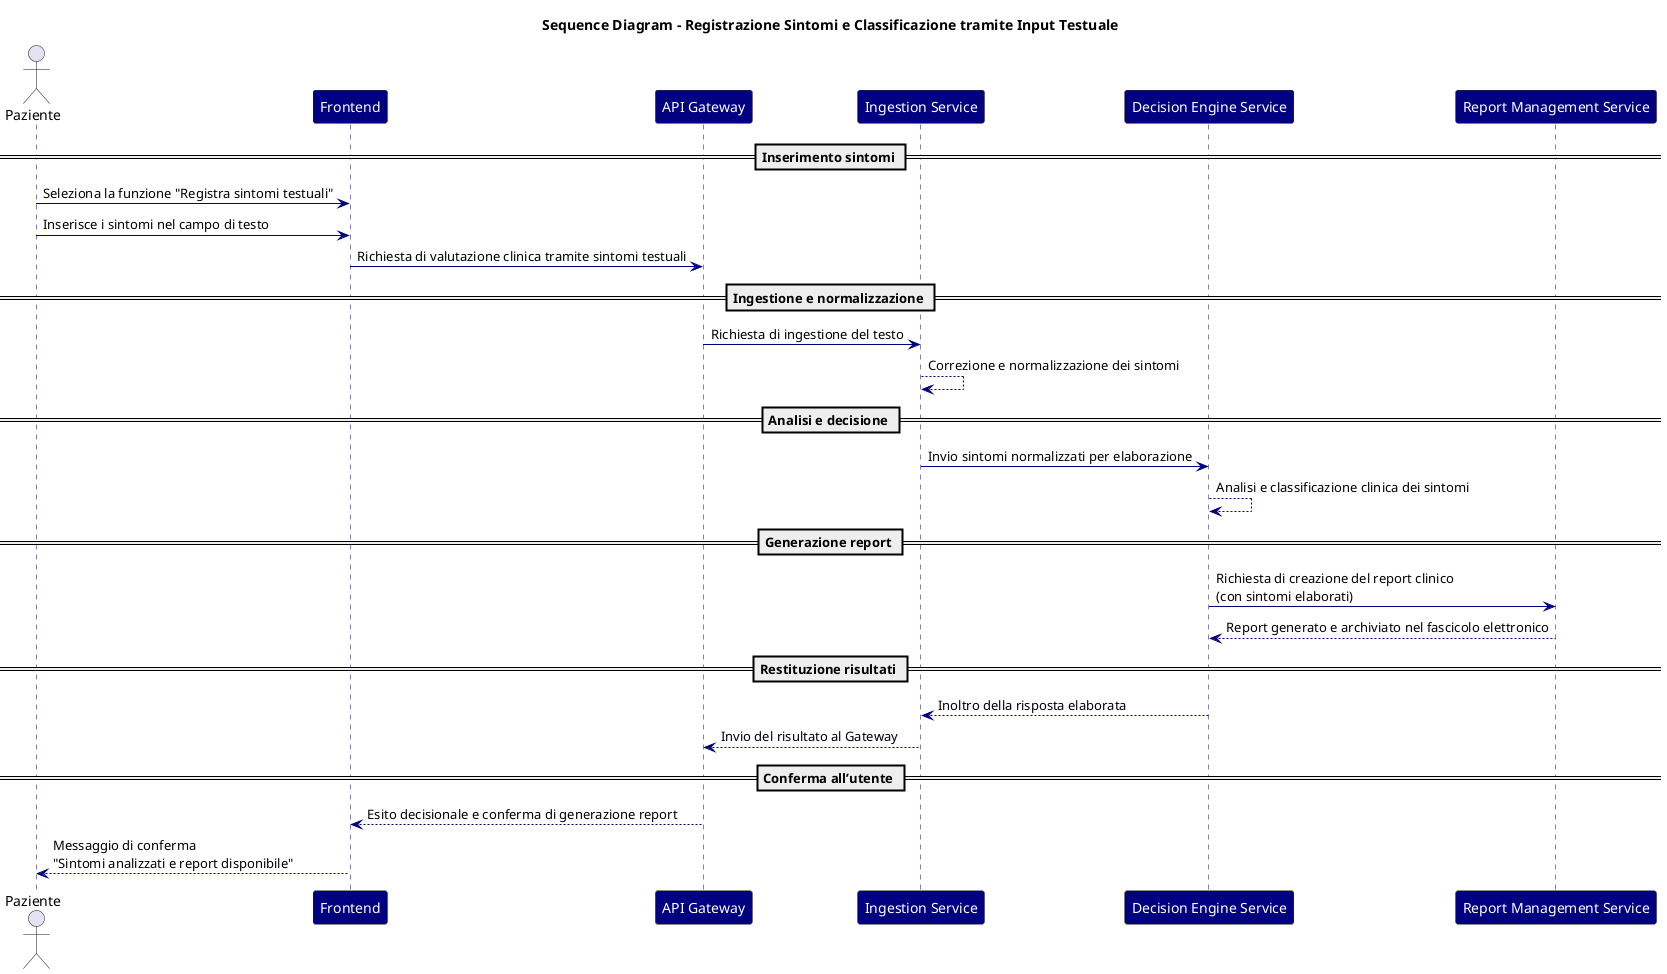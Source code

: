 @startuml sequence_diagram_TEXT
title Sequence Diagram - Registrazione Sintomi e Classificazione tramite Input Testuale

skinparam backgroundColor #FFFFFF
skinparam sequence {
  ArrowColor #000080
  LifeLineBorderColor #000080
  LifeLineBackgroundColor #C0392B
  ParticipantBackgroundColor #000080
  ParticipantFontColor #FFFFFF
  FontColor #000060
}

actor Paziente as "Paziente"
participant FE as "Frontend"
participant APIG as "API Gateway"
participant IS as "Ingestion Service"
participant DEC as "Decision Engine Service"
participant REP as "Report Management Service"

== Inserimento sintomi ==
Paziente -> FE : Seleziona la funzione "Registra sintomi testuali"
Paziente -> FE : Inserisce i sintomi nel campo di testo
FE -> APIG : Richiesta di valutazione clinica tramite sintomi testuali

== Ingestione e normalizzazione ==
APIG -> IS : Richiesta di ingestione del testo
IS --> IS  : Correzione e normalizzazione dei sintomi

== Analisi e decisione ==
IS -> DEC : Invio sintomi normalizzati per elaborazione
DEC --> DEC : Analisi e classificazione clinica dei sintomi

== Generazione report ==
DEC -> REP : Richiesta di creazione del report clinico\n(con sintomi elaborati)
REP --> DEC : Report generato e archiviato nel fascicolo elettronico

== Restituzione risultati ==
DEC --> IS : Inoltro della risposta elaborata
IS --> APIG : Invio del risultato al Gateway

== Conferma all’utente ==
APIG --> FE : Esito decisionale e conferma di generazione report
FE --> Paziente : Messaggio di conferma\n"Sintomi analizzati e report disponibile"

@enduml
